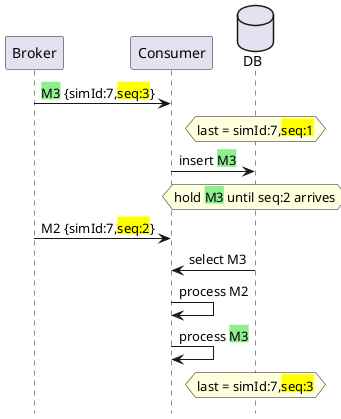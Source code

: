 @startuml
'title Producer Race\nFix: Sequence Number
hide footbox
database DB order 10

Broker->Consumer:<back:lightgreen>M3</back> {simId:7,<back:yellow>seq:3</back>}
hnote over DB: last = simId:7,<back:yellow>seq:1</back>
Consumer->DB: insert <back:lightgreen>M3</back>
hnote over DB: hold <back:lightgreen>M3</back> until seq:2 arrives
Broker->Consumer:M2 {simId:7,<back:yellow>seq:2</back>}
Consumer<-DB: select M3
Consumer->Consumer: process M2
Consumer->Consumer: process <back:lightgreen>M3</back>
hnote over DB: last = simId:7,<back:yellow>seq:3</back>

@enduml

